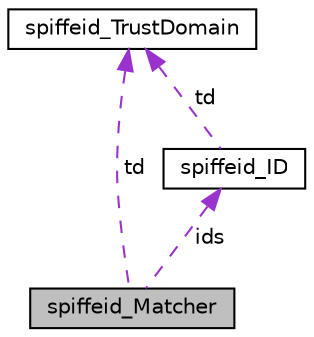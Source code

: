 digraph "spiffeid_Matcher"
{
  edge [fontname="Helvetica",fontsize="10",labelfontname="Helvetica",labelfontsize="10"];
  node [fontname="Helvetica",fontsize="10",shape=record];
  Node1 [label="spiffeid_Matcher",height=0.2,width=0.4,color="black", fillcolor="grey75", style="filled", fontcolor="black"];
  Node2 -> Node1 [dir="back",color="darkorchid3",fontsize="10",style="dashed",label=" td" ,fontname="Helvetica"];
  Node2 [label="spiffeid_TrustDomain",height=0.2,width=0.4,color="black", fillcolor="white", style="filled",URL="$structspiffeid__TrustDomain.html"];
  Node3 -> Node1 [dir="back",color="darkorchid3",fontsize="10",style="dashed",label=" ids" ,fontname="Helvetica"];
  Node3 [label="spiffeid_ID",height=0.2,width=0.4,color="black", fillcolor="white", style="filled",URL="$structspiffeid__ID.html"];
  Node2 -> Node3 [dir="back",color="darkorchid3",fontsize="10",style="dashed",label=" td" ,fontname="Helvetica"];
}
